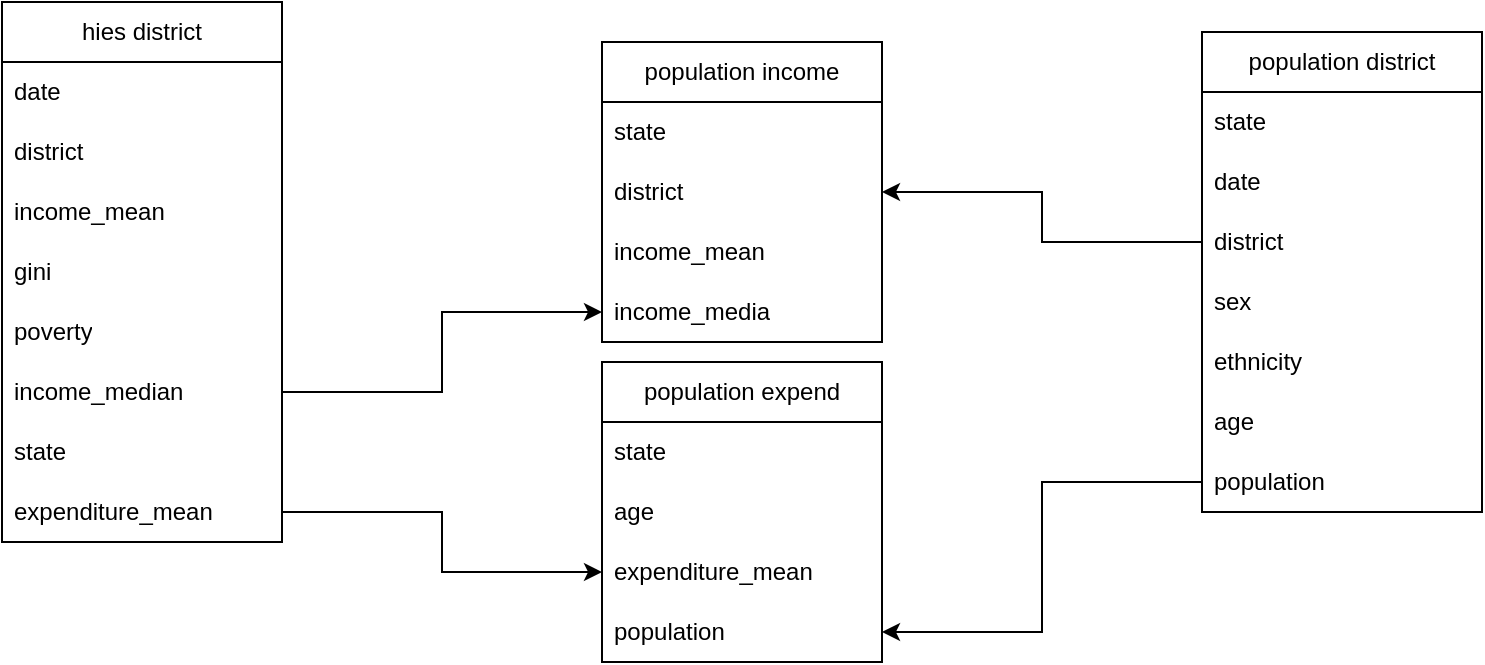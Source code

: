 <mxfile version="24.0.2" type="github">
  <diagram name="Page-1" id="UBa-A_NbzOAa1Epoaipt">
    <mxGraphModel dx="1072" dy="473" grid="1" gridSize="10" guides="1" tooltips="1" connect="1" arrows="1" fold="1" page="1" pageScale="1" pageWidth="850" pageHeight="1100" math="0" shadow="0">
      <root>
        <mxCell id="0" />
        <mxCell id="1" parent="0" />
        <mxCell id="sXqlYVXsrLAV8orp_4VT-1" value="hies district" style="swimlane;fontStyle=0;childLayout=stackLayout;horizontal=1;startSize=30;horizontalStack=0;resizeParent=1;resizeParentMax=0;resizeLast=0;collapsible=1;marginBottom=0;whiteSpace=wrap;html=1;" parent="1" vertex="1">
          <mxGeometry x="30" y="770" width="140" height="270" as="geometry" />
        </mxCell>
        <mxCell id="sXqlYVXsrLAV8orp_4VT-2" value="date" style="text;strokeColor=none;fillColor=none;align=left;verticalAlign=middle;spacingLeft=4;spacingRight=4;overflow=hidden;points=[[0,0.5],[1,0.5]];portConstraint=eastwest;rotatable=0;whiteSpace=wrap;html=1;" parent="sXqlYVXsrLAV8orp_4VT-1" vertex="1">
          <mxGeometry y="30" width="140" height="30" as="geometry" />
        </mxCell>
        <mxCell id="sXqlYVXsrLAV8orp_4VT-5" value="district" style="text;strokeColor=none;fillColor=none;align=left;verticalAlign=middle;spacingLeft=4;spacingRight=4;overflow=hidden;points=[[0,0.5],[1,0.5]];portConstraint=eastwest;rotatable=0;whiteSpace=wrap;html=1;" parent="sXqlYVXsrLAV8orp_4VT-1" vertex="1">
          <mxGeometry y="60" width="140" height="30" as="geometry" />
        </mxCell>
        <mxCell id="sXqlYVXsrLAV8orp_4VT-6" value="income_mean" style="text;strokeColor=none;fillColor=none;align=left;verticalAlign=middle;spacingLeft=4;spacingRight=4;overflow=hidden;points=[[0,0.5],[1,0.5]];portConstraint=eastwest;rotatable=0;whiteSpace=wrap;html=1;" parent="sXqlYVXsrLAV8orp_4VT-1" vertex="1">
          <mxGeometry y="90" width="140" height="30" as="geometry" />
        </mxCell>
        <mxCell id="sXqlYVXsrLAV8orp_4VT-9" value="gini" style="text;strokeColor=none;fillColor=none;align=left;verticalAlign=middle;spacingLeft=4;spacingRight=4;overflow=hidden;points=[[0,0.5],[1,0.5]];portConstraint=eastwest;rotatable=0;whiteSpace=wrap;html=1;" parent="sXqlYVXsrLAV8orp_4VT-1" vertex="1">
          <mxGeometry y="120" width="140" height="30" as="geometry" />
        </mxCell>
        <mxCell id="sXqlYVXsrLAV8orp_4VT-4" value="poverty" style="text;strokeColor=none;fillColor=none;align=left;verticalAlign=middle;spacingLeft=4;spacingRight=4;overflow=hidden;points=[[0,0.5],[1,0.5]];portConstraint=eastwest;rotatable=0;whiteSpace=wrap;html=1;" parent="sXqlYVXsrLAV8orp_4VT-1" vertex="1">
          <mxGeometry y="150" width="140" height="30" as="geometry" />
        </mxCell>
        <mxCell id="sXqlYVXsrLAV8orp_4VT-7" value="income_median" style="text;strokeColor=none;fillColor=none;align=left;verticalAlign=middle;spacingLeft=4;spacingRight=4;overflow=hidden;points=[[0,0.5],[1,0.5]];portConstraint=eastwest;rotatable=0;whiteSpace=wrap;html=1;" parent="sXqlYVXsrLAV8orp_4VT-1" vertex="1">
          <mxGeometry y="180" width="140" height="30" as="geometry" />
        </mxCell>
        <mxCell id="sXqlYVXsrLAV8orp_4VT-3" value="state" style="text;strokeColor=none;fillColor=none;align=left;verticalAlign=middle;spacingLeft=4;spacingRight=4;overflow=hidden;points=[[0,0.5],[1,0.5]];portConstraint=eastwest;rotatable=0;whiteSpace=wrap;html=1;" parent="sXqlYVXsrLAV8orp_4VT-1" vertex="1">
          <mxGeometry y="210" width="140" height="30" as="geometry" />
        </mxCell>
        <mxCell id="sXqlYVXsrLAV8orp_4VT-8" value="expenditure_mean" style="text;strokeColor=none;fillColor=none;align=left;verticalAlign=middle;spacingLeft=4;spacingRight=4;overflow=hidden;points=[[0,0.5],[1,0.5]];portConstraint=eastwest;rotatable=0;whiteSpace=wrap;html=1;" parent="sXqlYVXsrLAV8orp_4VT-1" vertex="1">
          <mxGeometry y="240" width="140" height="30" as="geometry" />
        </mxCell>
        <mxCell id="sXqlYVXsrLAV8orp_4VT-11" value="population district" style="swimlane;fontStyle=0;childLayout=stackLayout;horizontal=1;startSize=30;horizontalStack=0;resizeParent=1;resizeParentMax=0;resizeLast=0;collapsible=1;marginBottom=0;whiteSpace=wrap;html=1;" parent="1" vertex="1">
          <mxGeometry x="630" y="785" width="140" height="240" as="geometry" />
        </mxCell>
        <mxCell id="sXqlYVXsrLAV8orp_4VT-13" value="state" style="text;strokeColor=none;fillColor=none;align=left;verticalAlign=middle;spacingLeft=4;spacingRight=4;overflow=hidden;points=[[0,0.5],[1,0.5]];portConstraint=eastwest;rotatable=0;whiteSpace=wrap;html=1;" parent="sXqlYVXsrLAV8orp_4VT-11" vertex="1">
          <mxGeometry y="30" width="140" height="30" as="geometry" />
        </mxCell>
        <mxCell id="sXqlYVXsrLAV8orp_4VT-12" value="date" style="text;strokeColor=none;fillColor=none;align=left;verticalAlign=middle;spacingLeft=4;spacingRight=4;overflow=hidden;points=[[0,0.5],[1,0.5]];portConstraint=eastwest;rotatable=0;whiteSpace=wrap;html=1;" parent="sXqlYVXsrLAV8orp_4VT-11" vertex="1">
          <mxGeometry y="60" width="140" height="30" as="geometry" />
        </mxCell>
        <mxCell id="sXqlYVXsrLAV8orp_4VT-14" value="district" style="text;strokeColor=none;fillColor=none;align=left;verticalAlign=middle;spacingLeft=4;spacingRight=4;overflow=hidden;points=[[0,0.5],[1,0.5]];portConstraint=eastwest;rotatable=0;whiteSpace=wrap;html=1;" parent="sXqlYVXsrLAV8orp_4VT-11" vertex="1">
          <mxGeometry y="90" width="140" height="30" as="geometry" />
        </mxCell>
        <mxCell id="sXqlYVXsrLAV8orp_4VT-16" value="sex" style="text;strokeColor=none;fillColor=none;align=left;verticalAlign=middle;spacingLeft=4;spacingRight=4;overflow=hidden;points=[[0,0.5],[1,0.5]];portConstraint=eastwest;rotatable=0;whiteSpace=wrap;html=1;" parent="sXqlYVXsrLAV8orp_4VT-11" vertex="1">
          <mxGeometry y="120" width="140" height="30" as="geometry" />
        </mxCell>
        <mxCell id="sXqlYVXsrLAV8orp_4VT-17" value="ethnicity" style="text;strokeColor=none;fillColor=none;align=left;verticalAlign=middle;spacingLeft=4;spacingRight=4;overflow=hidden;points=[[0,0.5],[1,0.5]];portConstraint=eastwest;rotatable=0;whiteSpace=wrap;html=1;" parent="sXqlYVXsrLAV8orp_4VT-11" vertex="1">
          <mxGeometry y="150" width="140" height="30" as="geometry" />
        </mxCell>
        <mxCell id="sXqlYVXsrLAV8orp_4VT-18" value="age" style="text;strokeColor=none;fillColor=none;align=left;verticalAlign=middle;spacingLeft=4;spacingRight=4;overflow=hidden;points=[[0,0.5],[1,0.5]];portConstraint=eastwest;rotatable=0;whiteSpace=wrap;html=1;" parent="sXqlYVXsrLAV8orp_4VT-11" vertex="1">
          <mxGeometry y="180" width="140" height="30" as="geometry" />
        </mxCell>
        <mxCell id="sXqlYVXsrLAV8orp_4VT-19" value="population" style="text;strokeColor=none;fillColor=none;align=left;verticalAlign=middle;spacingLeft=4;spacingRight=4;overflow=hidden;points=[[0,0.5],[1,0.5]];portConstraint=eastwest;rotatable=0;whiteSpace=wrap;html=1;" parent="sXqlYVXsrLAV8orp_4VT-11" vertex="1">
          <mxGeometry y="210" width="140" height="30" as="geometry" />
        </mxCell>
        <mxCell id="sXqlYVXsrLAV8orp_4VT-20" value="population expend" style="swimlane;fontStyle=0;childLayout=stackLayout;horizontal=1;startSize=30;horizontalStack=0;resizeParent=1;resizeParentMax=0;resizeLast=0;collapsible=1;marginBottom=0;whiteSpace=wrap;html=1;" parent="1" vertex="1">
          <mxGeometry x="330" y="950" width="140" height="150" as="geometry" />
        </mxCell>
        <mxCell id="sXqlYVXsrLAV8orp_4VT-40" value="state" style="text;strokeColor=none;fillColor=none;align=left;verticalAlign=middle;spacingLeft=4;spacingRight=4;overflow=hidden;points=[[0,0.5],[1,0.5]];portConstraint=eastwest;rotatable=0;whiteSpace=wrap;html=1;" parent="sXqlYVXsrLAV8orp_4VT-20" vertex="1">
          <mxGeometry y="30" width="140" height="30" as="geometry" />
        </mxCell>
        <mxCell id="sXqlYVXsrLAV8orp_4VT-22" value="age" style="text;strokeColor=none;fillColor=none;align=left;verticalAlign=middle;spacingLeft=4;spacingRight=4;overflow=hidden;points=[[0,0.5],[1,0.5]];portConstraint=eastwest;rotatable=0;whiteSpace=wrap;html=1;" parent="sXqlYVXsrLAV8orp_4VT-20" vertex="1">
          <mxGeometry y="60" width="140" height="30" as="geometry" />
        </mxCell>
        <mxCell id="sXqlYVXsrLAV8orp_4VT-24" value="expenditure_mean" style="text;strokeColor=none;fillColor=none;align=left;verticalAlign=middle;spacingLeft=4;spacingRight=4;overflow=hidden;points=[[0,0.5],[1,0.5]];portConstraint=eastwest;rotatable=0;whiteSpace=wrap;html=1;" parent="sXqlYVXsrLAV8orp_4VT-20" vertex="1">
          <mxGeometry y="90" width="140" height="30" as="geometry" />
        </mxCell>
        <mxCell id="sXqlYVXsrLAV8orp_4VT-23" value="population" style="text;strokeColor=none;fillColor=none;align=left;verticalAlign=middle;spacingLeft=4;spacingRight=4;overflow=hidden;points=[[0,0.5],[1,0.5]];portConstraint=eastwest;rotatable=0;whiteSpace=wrap;html=1;" parent="sXqlYVXsrLAV8orp_4VT-20" vertex="1">
          <mxGeometry y="120" width="140" height="30" as="geometry" />
        </mxCell>
        <mxCell id="sXqlYVXsrLAV8orp_4VT-26" value="" style="edgeStyle=orthogonalEdgeStyle;rounded=0;orthogonalLoop=1;jettySize=auto;html=1;entryX=1;entryY=0.5;entryDx=0;entryDy=0;" parent="1" source="sXqlYVXsrLAV8orp_4VT-19" target="sXqlYVXsrLAV8orp_4VT-23" edge="1">
          <mxGeometry relative="1" as="geometry" />
        </mxCell>
        <mxCell id="sXqlYVXsrLAV8orp_4VT-27" value="" style="edgeStyle=orthogonalEdgeStyle;rounded=0;orthogonalLoop=1;jettySize=auto;html=1;" parent="1" source="sXqlYVXsrLAV8orp_4VT-8" target="sXqlYVXsrLAV8orp_4VT-24" edge="1">
          <mxGeometry relative="1" as="geometry" />
        </mxCell>
        <mxCell id="sXqlYVXsrLAV8orp_4VT-32" value="population income" style="swimlane;fontStyle=0;childLayout=stackLayout;horizontal=1;startSize=30;horizontalStack=0;resizeParent=1;resizeParentMax=0;resizeLast=0;collapsible=1;marginBottom=0;whiteSpace=wrap;html=1;" parent="1" vertex="1">
          <mxGeometry x="330" y="790" width="140" height="150" as="geometry" />
        </mxCell>
        <mxCell id="sXqlYVXsrLAV8orp_4VT-33" value="state" style="text;strokeColor=none;fillColor=none;align=left;verticalAlign=middle;spacingLeft=4;spacingRight=4;overflow=hidden;points=[[0,0.5],[1,0.5]];portConstraint=eastwest;rotatable=0;whiteSpace=wrap;html=1;" parent="sXqlYVXsrLAV8orp_4VT-32" vertex="1">
          <mxGeometry y="30" width="140" height="30" as="geometry" />
        </mxCell>
        <mxCell id="sXqlYVXsrLAV8orp_4VT-44" value="district" style="text;strokeColor=none;fillColor=none;align=left;verticalAlign=middle;spacingLeft=4;spacingRight=4;overflow=hidden;points=[[0,0.5],[1,0.5]];portConstraint=eastwest;rotatable=0;whiteSpace=wrap;html=1;" parent="sXqlYVXsrLAV8orp_4VT-32" vertex="1">
          <mxGeometry y="60" width="140" height="30" as="geometry" />
        </mxCell>
        <mxCell id="sXqlYVXsrLAV8orp_4VT-34" value="income_mean" style="text;strokeColor=none;fillColor=none;align=left;verticalAlign=middle;spacingLeft=4;spacingRight=4;overflow=hidden;points=[[0,0.5],[1,0.5]];portConstraint=eastwest;rotatable=0;whiteSpace=wrap;html=1;" parent="sXqlYVXsrLAV8orp_4VT-32" vertex="1">
          <mxGeometry y="90" width="140" height="30" as="geometry" />
        </mxCell>
        <mxCell id="sXqlYVXsrLAV8orp_4VT-35" value="income_media" style="text;strokeColor=none;fillColor=none;align=left;verticalAlign=middle;spacingLeft=4;spacingRight=4;overflow=hidden;points=[[0,0.5],[1,0.5]];portConstraint=eastwest;rotatable=0;whiteSpace=wrap;html=1;" parent="sXqlYVXsrLAV8orp_4VT-32" vertex="1">
          <mxGeometry y="120" width="140" height="30" as="geometry" />
        </mxCell>
        <mxCell id="sXqlYVXsrLAV8orp_4VT-46" value="" style="edgeStyle=orthogonalEdgeStyle;rounded=0;orthogonalLoop=1;jettySize=auto;html=1;entryX=1;entryY=0.5;entryDx=0;entryDy=0;" parent="1" source="sXqlYVXsrLAV8orp_4VT-14" target="sXqlYVXsrLAV8orp_4VT-44" edge="1">
          <mxGeometry relative="1" as="geometry" />
        </mxCell>
        <mxCell id="sXqlYVXsrLAV8orp_4VT-48" value="" style="edgeStyle=orthogonalEdgeStyle;rounded=0;orthogonalLoop=1;jettySize=auto;html=1;" parent="1" source="sXqlYVXsrLAV8orp_4VT-7" target="sXqlYVXsrLAV8orp_4VT-35" edge="1">
          <mxGeometry relative="1" as="geometry" />
        </mxCell>
      </root>
    </mxGraphModel>
  </diagram>
</mxfile>
